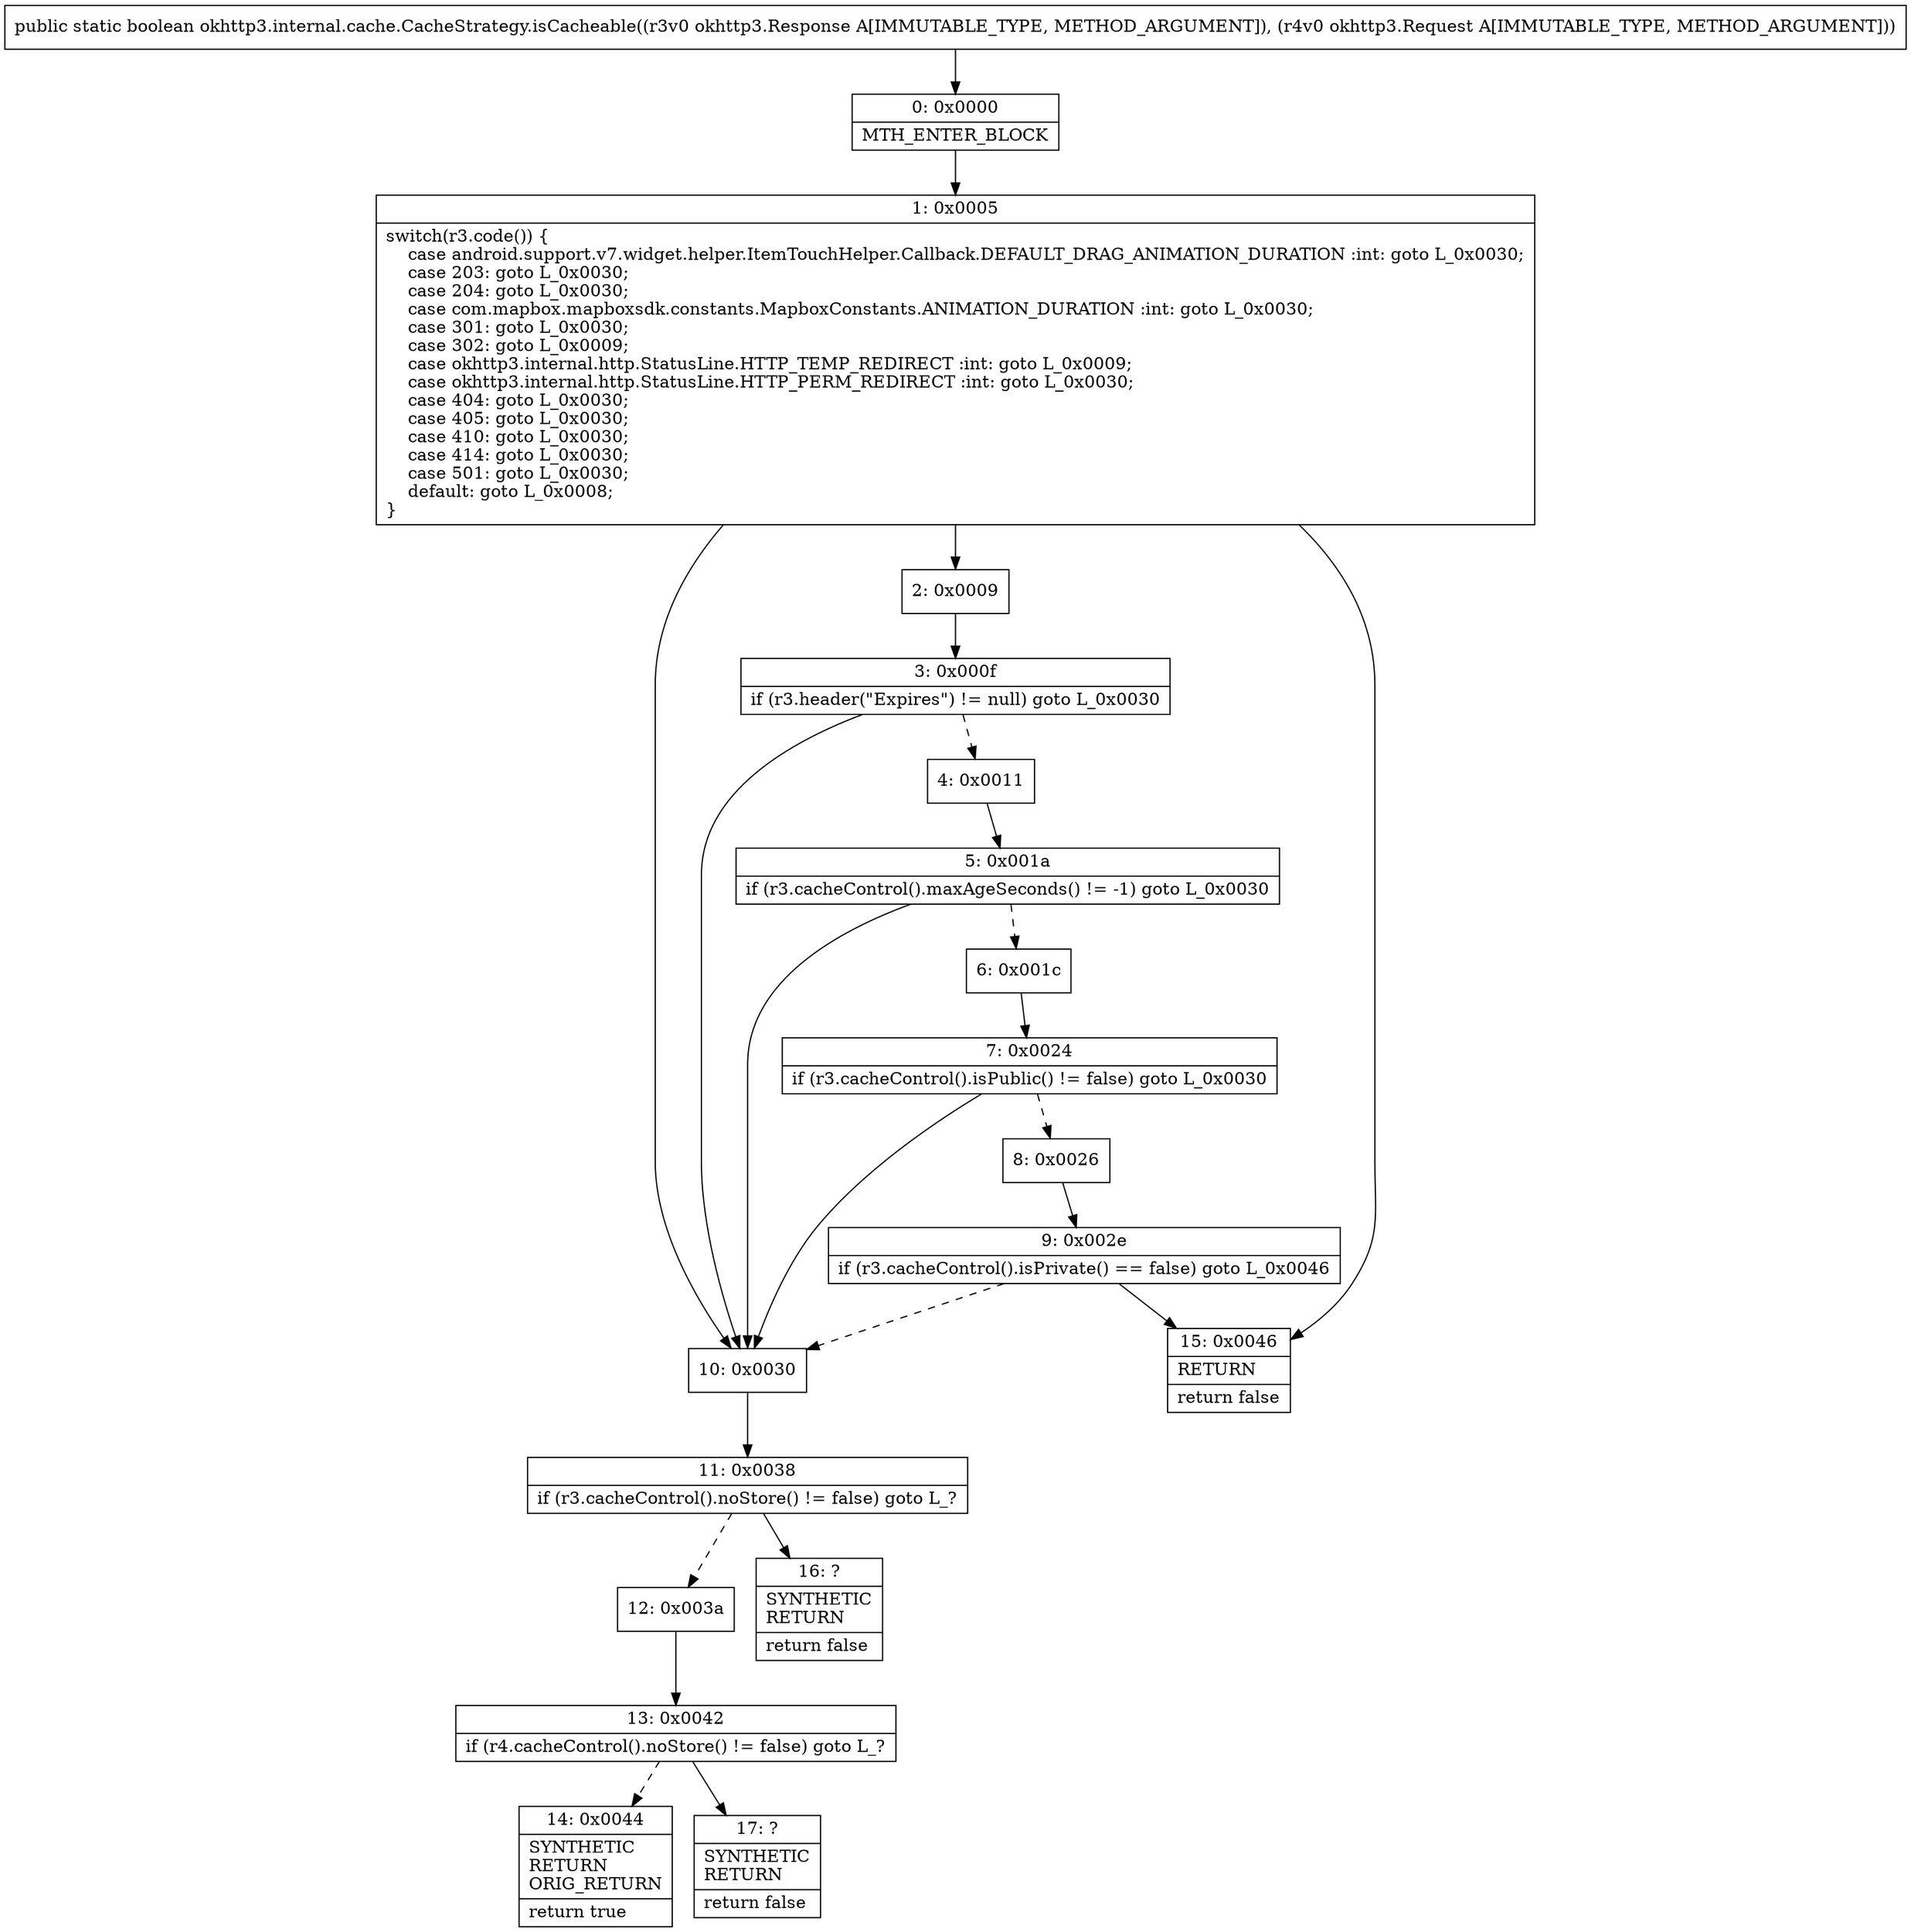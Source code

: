 digraph "CFG forokhttp3.internal.cache.CacheStrategy.isCacheable(Lokhttp3\/Response;Lokhttp3\/Request;)Z" {
Node_0 [shape=record,label="{0\:\ 0x0000|MTH_ENTER_BLOCK\l}"];
Node_1 [shape=record,label="{1\:\ 0x0005|switch(r3.code()) \{\l    case android.support.v7.widget.helper.ItemTouchHelper.Callback.DEFAULT_DRAG_ANIMATION_DURATION :int: goto L_0x0030;\l    case 203: goto L_0x0030;\l    case 204: goto L_0x0030;\l    case com.mapbox.mapboxsdk.constants.MapboxConstants.ANIMATION_DURATION :int: goto L_0x0030;\l    case 301: goto L_0x0030;\l    case 302: goto L_0x0009;\l    case okhttp3.internal.http.StatusLine.HTTP_TEMP_REDIRECT :int: goto L_0x0009;\l    case okhttp3.internal.http.StatusLine.HTTP_PERM_REDIRECT :int: goto L_0x0030;\l    case 404: goto L_0x0030;\l    case 405: goto L_0x0030;\l    case 410: goto L_0x0030;\l    case 414: goto L_0x0030;\l    case 501: goto L_0x0030;\l    default: goto L_0x0008;\l\}\l}"];
Node_2 [shape=record,label="{2\:\ 0x0009}"];
Node_3 [shape=record,label="{3\:\ 0x000f|if (r3.header(\"Expires\") != null) goto L_0x0030\l}"];
Node_4 [shape=record,label="{4\:\ 0x0011}"];
Node_5 [shape=record,label="{5\:\ 0x001a|if (r3.cacheControl().maxAgeSeconds() != \-1) goto L_0x0030\l}"];
Node_6 [shape=record,label="{6\:\ 0x001c}"];
Node_7 [shape=record,label="{7\:\ 0x0024|if (r3.cacheControl().isPublic() != false) goto L_0x0030\l}"];
Node_8 [shape=record,label="{8\:\ 0x0026}"];
Node_9 [shape=record,label="{9\:\ 0x002e|if (r3.cacheControl().isPrivate() == false) goto L_0x0046\l}"];
Node_10 [shape=record,label="{10\:\ 0x0030}"];
Node_11 [shape=record,label="{11\:\ 0x0038|if (r3.cacheControl().noStore() != false) goto L_?\l}"];
Node_12 [shape=record,label="{12\:\ 0x003a}"];
Node_13 [shape=record,label="{13\:\ 0x0042|if (r4.cacheControl().noStore() != false) goto L_?\l}"];
Node_14 [shape=record,label="{14\:\ 0x0044|SYNTHETIC\lRETURN\lORIG_RETURN\l|return true\l}"];
Node_15 [shape=record,label="{15\:\ 0x0046|RETURN\l|return false\l}"];
Node_16 [shape=record,label="{16\:\ ?|SYNTHETIC\lRETURN\l|return false\l}"];
Node_17 [shape=record,label="{17\:\ ?|SYNTHETIC\lRETURN\l|return false\l}"];
MethodNode[shape=record,label="{public static boolean okhttp3.internal.cache.CacheStrategy.isCacheable((r3v0 okhttp3.Response A[IMMUTABLE_TYPE, METHOD_ARGUMENT]), (r4v0 okhttp3.Request A[IMMUTABLE_TYPE, METHOD_ARGUMENT])) }"];
MethodNode -> Node_0;
Node_0 -> Node_1;
Node_1 -> Node_2;
Node_1 -> Node_10;
Node_1 -> Node_15;
Node_2 -> Node_3;
Node_3 -> Node_4[style=dashed];
Node_3 -> Node_10;
Node_4 -> Node_5;
Node_5 -> Node_6[style=dashed];
Node_5 -> Node_10;
Node_6 -> Node_7;
Node_7 -> Node_8[style=dashed];
Node_7 -> Node_10;
Node_8 -> Node_9;
Node_9 -> Node_10[style=dashed];
Node_9 -> Node_15;
Node_10 -> Node_11;
Node_11 -> Node_12[style=dashed];
Node_11 -> Node_16;
Node_12 -> Node_13;
Node_13 -> Node_14[style=dashed];
Node_13 -> Node_17;
}

